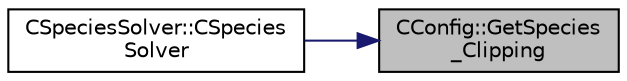 digraph "CConfig::GetSpecies_Clipping"
{
 // LATEX_PDF_SIZE
  edge [fontname="Helvetica",fontsize="10",labelfontname="Helvetica",labelfontsize="10"];
  node [fontname="Helvetica",fontsize="10",shape=record];
  rankdir="RL";
  Node1 [label="CConfig::GetSpecies\l_Clipping",height=0.2,width=0.4,color="black", fillcolor="grey75", style="filled", fontcolor="black",tooltip="Get the flag for activating species transport clipping."];
  Node1 -> Node2 [dir="back",color="midnightblue",fontsize="10",style="solid",fontname="Helvetica"];
  Node2 [label="CSpeciesSolver::CSpecies\lSolver",height=0.2,width=0.4,color="black", fillcolor="white", style="filled",URL="$classCSpeciesSolver.html#a3a7863355bb316fe760afeb1db4ca66c",tooltip="Constructor of the class."];
}
